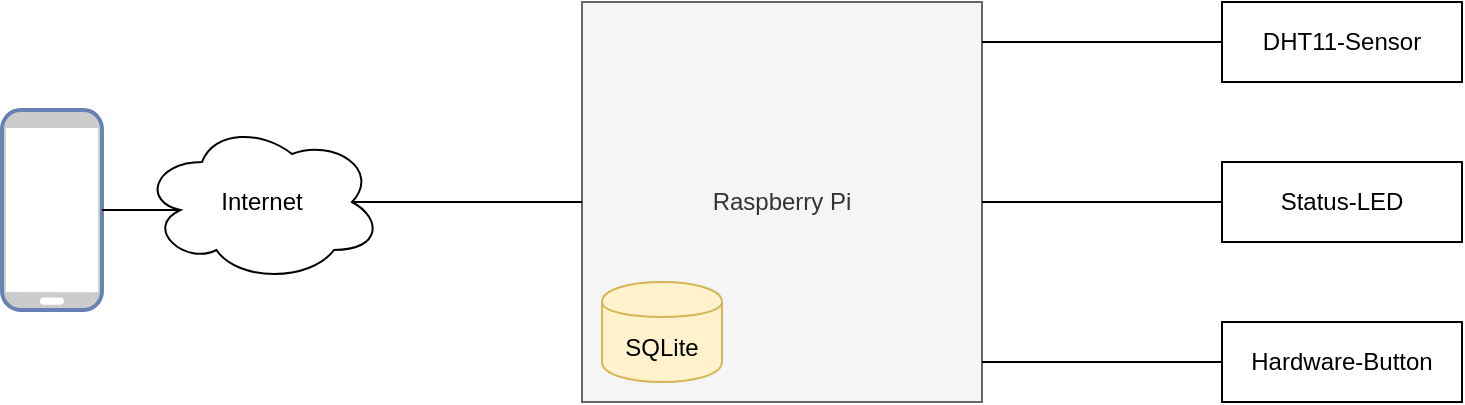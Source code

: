 <mxfile version="12.1.3" type="device" pages="1"><diagram id="Sx1OBFYccrEjoy29bNOg" name="Page-1"><mxGraphModel dx="2442" dy="1121" grid="1" gridSize="10" guides="1" tooltips="1" connect="1" arrows="1" fold="1" page="0" pageScale="1" pageWidth="827" pageHeight="1169" math="0" shadow="0"><root><mxCell id="0"/><mxCell id="1" parent="0"/><mxCell id="WoeZ_i4xGItBBUPjS-1v-1" value="Raspberry Pi" style="rounded=0;whiteSpace=wrap;html=1;fillColor=#f5f5f5;strokeColor=#666666;fontColor=#333333;" vertex="1" parent="1"><mxGeometry x="-40" y="360" width="200" height="200" as="geometry"/></mxCell><mxCell id="WoeZ_i4xGItBBUPjS-1v-2" value="DHT11-Sensor" style="rounded=0;whiteSpace=wrap;html=1;" vertex="1" parent="1"><mxGeometry x="280" y="360" width="120" height="40" as="geometry"/></mxCell><mxCell id="WoeZ_i4xGItBBUPjS-1v-3" value="Status-LED" style="rounded=0;whiteSpace=wrap;html=1;" vertex="1" parent="1"><mxGeometry x="280" y="440" width="120" height="40" as="geometry"/></mxCell><mxCell id="WoeZ_i4xGItBBUPjS-1v-4" value="Hardware-Button" style="rounded=0;whiteSpace=wrap;html=1;" vertex="1" parent="1"><mxGeometry x="280" y="520" width="120" height="40" as="geometry"/></mxCell><mxCell id="WoeZ_i4xGItBBUPjS-1v-5" value="" style="endArrow=none;html=1;entryX=0;entryY=0.5;entryDx=0;entryDy=0;exitX=1;exitY=0.1;exitDx=0;exitDy=0;exitPerimeter=0;" edge="1" parent="1" source="WoeZ_i4xGItBBUPjS-1v-1" target="WoeZ_i4xGItBBUPjS-1v-2"><mxGeometry width="50" height="50" relative="1" as="geometry"><mxPoint x="70" y="770" as="sourcePoint"/><mxPoint x="120" y="720" as="targetPoint"/></mxGeometry></mxCell><mxCell id="WoeZ_i4xGItBBUPjS-1v-6" value="" style="endArrow=none;html=1;entryX=0;entryY=0.5;entryDx=0;entryDy=0;exitX=1;exitY=0.5;exitDx=0;exitDy=0;" edge="1" parent="1" source="WoeZ_i4xGItBBUPjS-1v-1" target="WoeZ_i4xGItBBUPjS-1v-3"><mxGeometry width="50" height="50" relative="1" as="geometry"><mxPoint x="70" y="710" as="sourcePoint"/><mxPoint x="120" y="660" as="targetPoint"/></mxGeometry></mxCell><mxCell id="WoeZ_i4xGItBBUPjS-1v-7" value="" style="endArrow=none;html=1;entryX=0;entryY=0.5;entryDx=0;entryDy=0;exitX=1;exitY=0.9;exitDx=0;exitDy=0;exitPerimeter=0;" edge="1" parent="1" source="WoeZ_i4xGItBBUPjS-1v-1" target="WoeZ_i4xGItBBUPjS-1v-4"><mxGeometry width="50" height="50" relative="1" as="geometry"><mxPoint y="730" as="sourcePoint"/><mxPoint x="50" y="680" as="targetPoint"/></mxGeometry></mxCell><mxCell id="WoeZ_i4xGItBBUPjS-1v-8" value="SQLite" style="shape=cylinder;whiteSpace=wrap;html=1;boundedLbl=1;backgroundOutline=1;fillColor=#fff2cc;strokeColor=#d6b656;" vertex="1" parent="1"><mxGeometry x="-30" y="500" width="60" height="50" as="geometry"/></mxCell><mxCell id="WoeZ_i4xGItBBUPjS-1v-9" value="Internet" style="ellipse;shape=cloud;whiteSpace=wrap;html=1;" vertex="1" parent="1"><mxGeometry x="-260" y="420" width="120" height="80" as="geometry"/></mxCell><mxCell id="WoeZ_i4xGItBBUPjS-1v-10" value="" style="endArrow=none;html=1;entryX=0;entryY=0.5;entryDx=0;entryDy=0;exitX=0.875;exitY=0.5;exitDx=0;exitDy=0;exitPerimeter=0;" edge="1" parent="1" source="WoeZ_i4xGItBBUPjS-1v-9" target="WoeZ_i4xGItBBUPjS-1v-1"><mxGeometry width="50" height="50" relative="1" as="geometry"><mxPoint x="-220" y="680" as="sourcePoint"/><mxPoint x="-170" y="630" as="targetPoint"/></mxGeometry></mxCell><mxCell id="WoeZ_i4xGItBBUPjS-1v-11" value="" style="fontColor=#0066CC;verticalAlign=top;verticalLabelPosition=bottom;labelPosition=center;align=center;html=1;outlineConnect=0;fillColor=#CCCCCC;strokeColor=#6881B3;gradientColor=none;gradientDirection=north;strokeWidth=2;shape=mxgraph.networks.mobile;" vertex="1" parent="1"><mxGeometry x="-330" y="414" width="50" height="100" as="geometry"/></mxCell><mxCell id="WoeZ_i4xGItBBUPjS-1v-12" value="" style="endArrow=none;html=1;entryX=0.16;entryY=0.55;entryDx=0;entryDy=0;entryPerimeter=0;" edge="1" parent="1" source="WoeZ_i4xGItBBUPjS-1v-11" target="WoeZ_i4xGItBBUPjS-1v-9"><mxGeometry width="50" height="50" relative="1" as="geometry"><mxPoint x="-270" y="740" as="sourcePoint"/><mxPoint x="-220" y="690" as="targetPoint"/></mxGeometry></mxCell></root></mxGraphModel></diagram></mxfile>